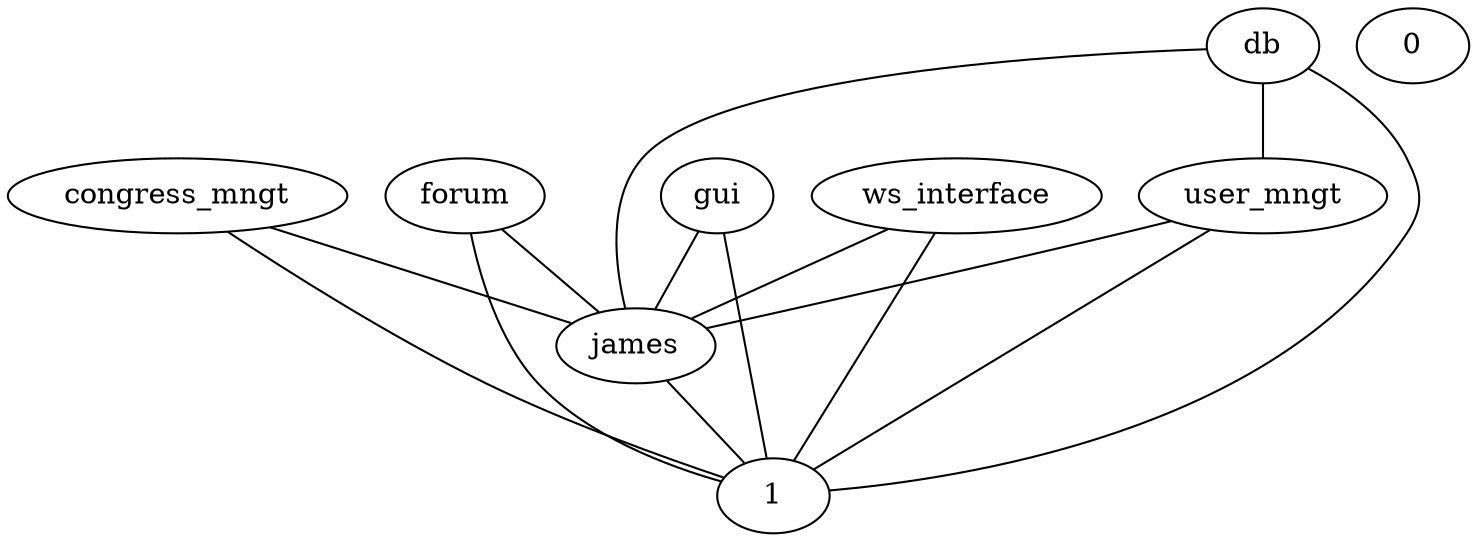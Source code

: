 graph G {
  congress_mngt;
  james;
  forum;
  user_mngt;
  gui;
  ws_interface;
  0;
  db;
  1;
  james -- 1;
  user_mngt -- james;
  db -- user_mngt;
  ws_interface -- james;
  gui -- james;
  congress_mngt -- james;
  congress_mngt -- 1;
  forum -- james;
  forum -- 1;
  user_mngt -- 1;
  gui -- 1;
  ws_interface -- 1;
  db -- james;
  db -- 1;
}

